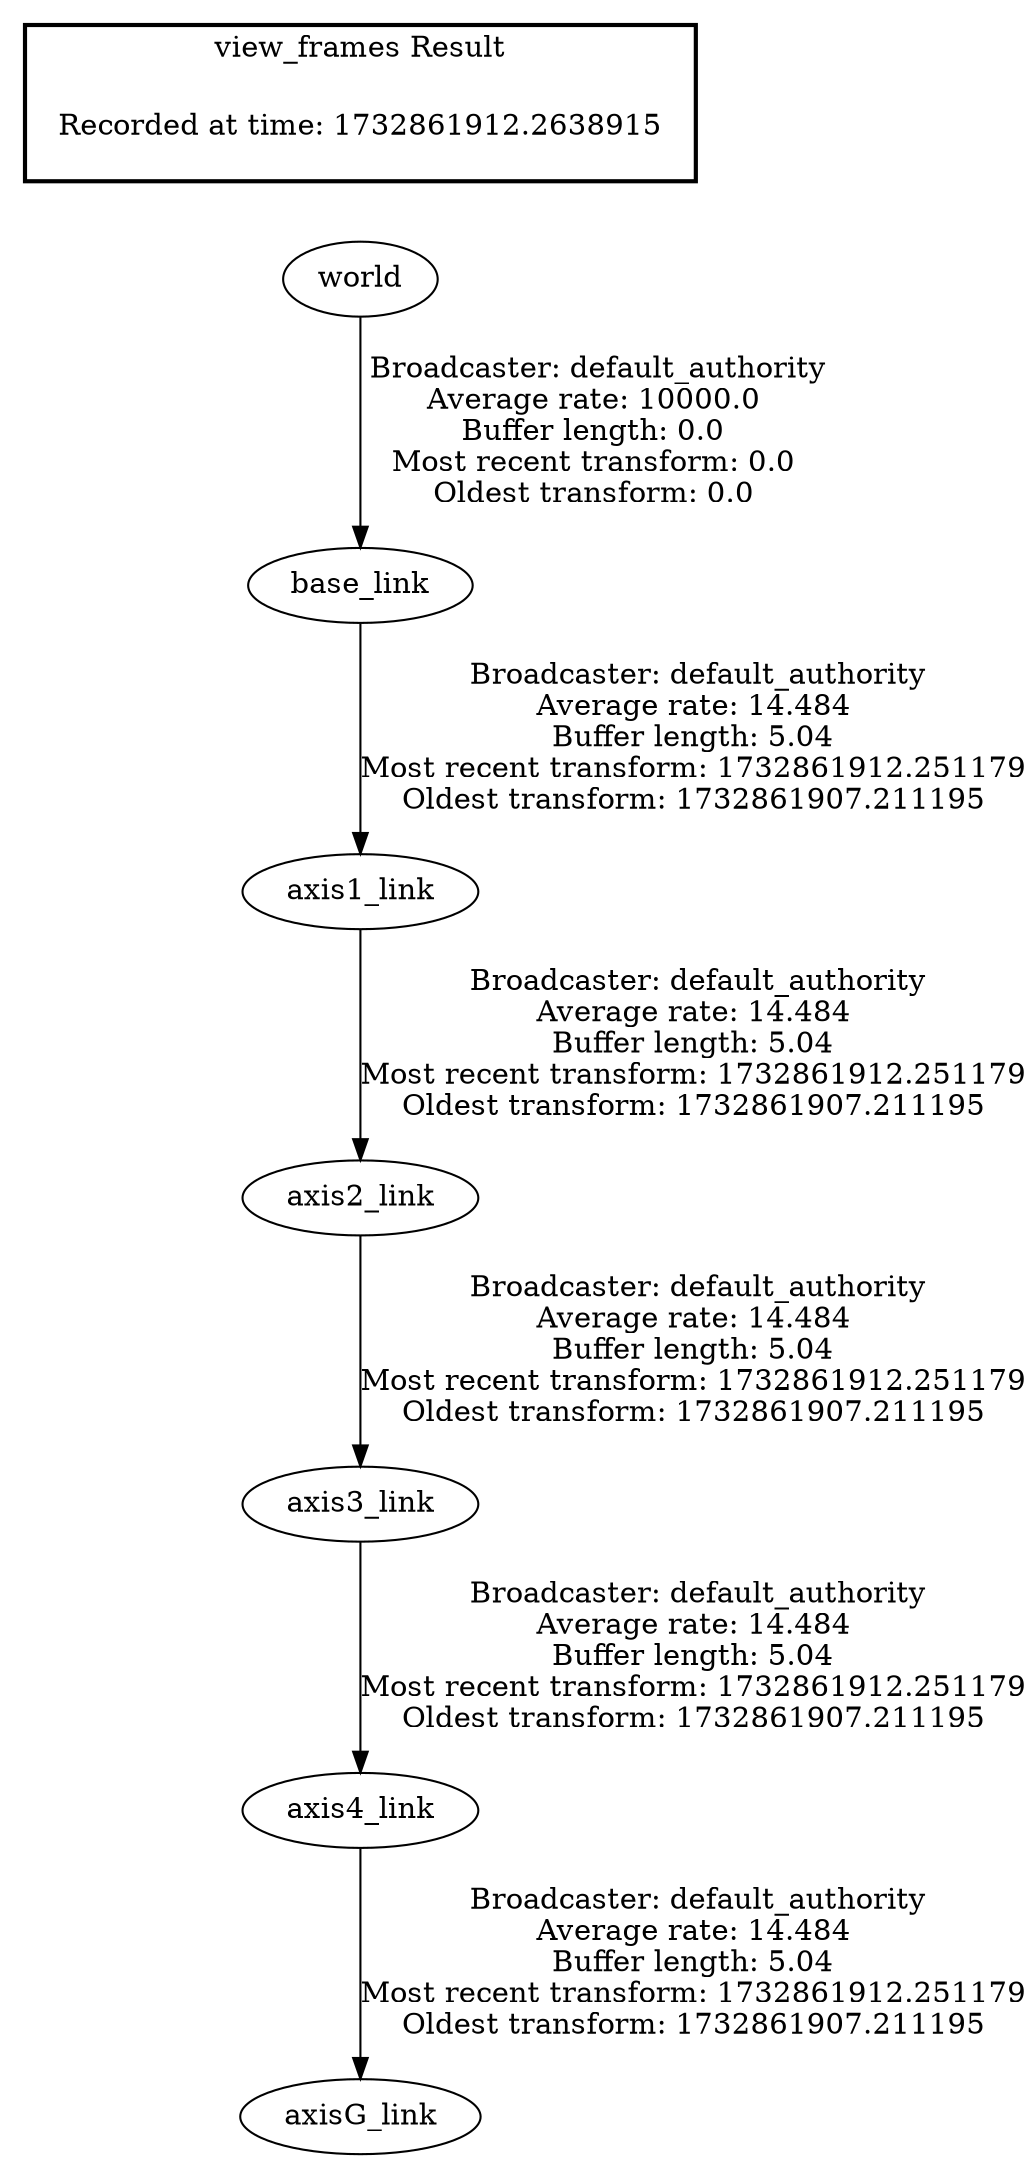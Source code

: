 digraph G {
"world" -> "base_link"[label=" Broadcaster: default_authority\nAverage rate: 10000.0\nBuffer length: 0.0\nMost recent transform: 0.0\nOldest transform: 0.0\n"];
"base_link" -> "axis1_link"[label=" Broadcaster: default_authority\nAverage rate: 14.484\nBuffer length: 5.04\nMost recent transform: 1732861912.251179\nOldest transform: 1732861907.211195\n"];
"axis1_link" -> "axis2_link"[label=" Broadcaster: default_authority\nAverage rate: 14.484\nBuffer length: 5.04\nMost recent transform: 1732861912.251179\nOldest transform: 1732861907.211195\n"];
"axis2_link" -> "axis3_link"[label=" Broadcaster: default_authority\nAverage rate: 14.484\nBuffer length: 5.04\nMost recent transform: 1732861912.251179\nOldest transform: 1732861907.211195\n"];
"axis3_link" -> "axis4_link"[label=" Broadcaster: default_authority\nAverage rate: 14.484\nBuffer length: 5.04\nMost recent transform: 1732861912.251179\nOldest transform: 1732861907.211195\n"];
"axis4_link" -> "axisG_link"[label=" Broadcaster: default_authority\nAverage rate: 14.484\nBuffer length: 5.04\nMost recent transform: 1732861912.251179\nOldest transform: 1732861907.211195\n"];
edge [style=invis];
 subgraph cluster_legend { style=bold; color=black; label ="view_frames Result";
"Recorded at time: 1732861912.2638915"[ shape=plaintext ] ;
}->"world";
}